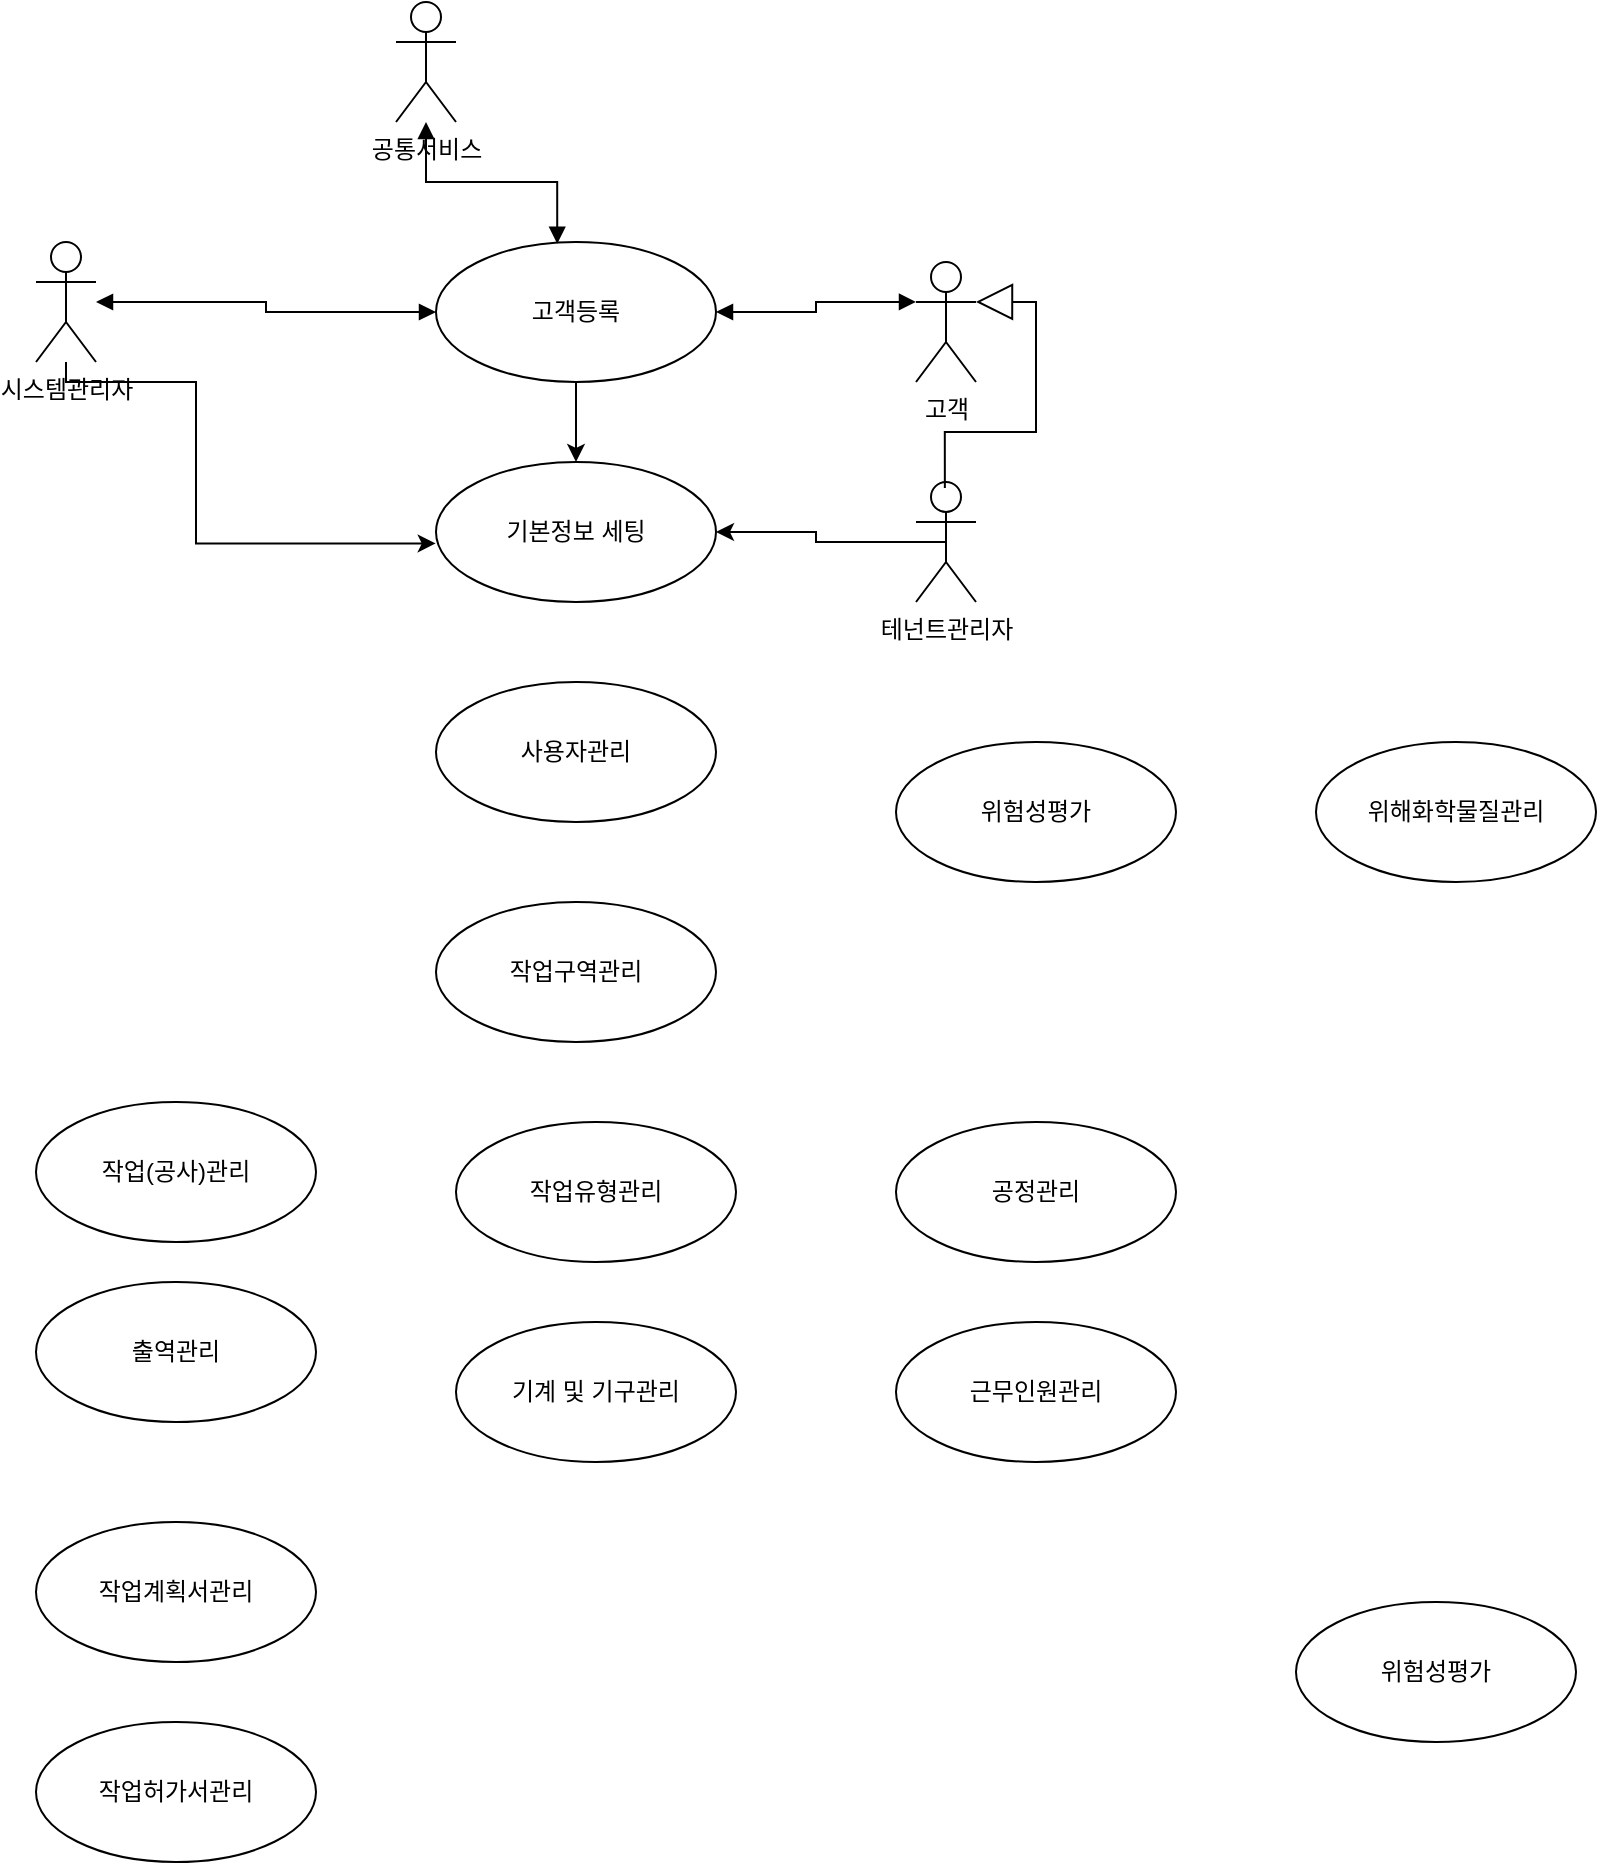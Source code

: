 <mxfile version="24.7.17">
  <diagram name="Page-1" id="0783ab3e-0a74-02c8-0abd-f7b4e66b4bec">
    <mxGraphModel dx="500" dy="652" grid="1" gridSize="10" guides="1" tooltips="1" connect="1" arrows="1" fold="1" page="0" pageScale="1" pageWidth="850" pageHeight="1100" background="none" math="0" shadow="0">
      <root>
        <mxCell id="0" />
        <mxCell id="1" parent="0" />
        <mxCell id="s2xhI_wcjBOfC_guacyl-30" style="edgeStyle=orthogonalEdgeStyle;rounded=0;orthogonalLoop=1;jettySize=auto;html=1;exitX=0.5;exitY=1;exitDx=0;exitDy=0;" edge="1" parent="1" source="s2xhI_wcjBOfC_guacyl-1" target="s2xhI_wcjBOfC_guacyl-3">
          <mxGeometry relative="1" as="geometry" />
        </mxCell>
        <mxCell id="s2xhI_wcjBOfC_guacyl-1" value="고객등록" style="ellipse;whiteSpace=wrap;html=1;" vertex="1" parent="1">
          <mxGeometry x="400" y="-10" width="140" height="70" as="geometry" />
        </mxCell>
        <mxCell id="s2xhI_wcjBOfC_guacyl-2" value="사용자관리" style="ellipse;whiteSpace=wrap;html=1;" vertex="1" parent="1">
          <mxGeometry x="400" y="210" width="140" height="70" as="geometry" />
        </mxCell>
        <mxCell id="s2xhI_wcjBOfC_guacyl-3" value="기본정보 세팅" style="ellipse;whiteSpace=wrap;html=1;" vertex="1" parent="1">
          <mxGeometry x="400" y="100" width="140" height="70" as="geometry" />
        </mxCell>
        <mxCell id="s2xhI_wcjBOfC_guacyl-4" value="작업구역관리" style="ellipse;whiteSpace=wrap;html=1;" vertex="1" parent="1">
          <mxGeometry x="400" y="320" width="140" height="70" as="geometry" />
        </mxCell>
        <mxCell id="s2xhI_wcjBOfC_guacyl-5" value="공정관리" style="ellipse;whiteSpace=wrap;html=1;" vertex="1" parent="1">
          <mxGeometry x="630" y="430" width="140" height="70" as="geometry" />
        </mxCell>
        <mxCell id="s2xhI_wcjBOfC_guacyl-6" value="작업유형관리" style="ellipse;whiteSpace=wrap;html=1;" vertex="1" parent="1">
          <mxGeometry x="410" y="430" width="140" height="70" as="geometry" />
        </mxCell>
        <mxCell id="s2xhI_wcjBOfC_guacyl-7" value="기계 및 기구관리" style="ellipse;whiteSpace=wrap;html=1;" vertex="1" parent="1">
          <mxGeometry x="410" y="530" width="140" height="70" as="geometry" />
        </mxCell>
        <mxCell id="s2xhI_wcjBOfC_guacyl-8" value="작업(공사)관리" style="ellipse;whiteSpace=wrap;html=1;" vertex="1" parent="1">
          <mxGeometry x="200" y="420" width="140" height="70" as="geometry" />
        </mxCell>
        <mxCell id="s2xhI_wcjBOfC_guacyl-9" value="작업계획서관리" style="ellipse;whiteSpace=wrap;html=1;" vertex="1" parent="1">
          <mxGeometry x="200" y="630" width="140" height="70" as="geometry" />
        </mxCell>
        <mxCell id="s2xhI_wcjBOfC_guacyl-10" value="작업허가서관리" style="ellipse;whiteSpace=wrap;html=1;" vertex="1" parent="1">
          <mxGeometry x="200" y="730" width="140" height="70" as="geometry" />
        </mxCell>
        <mxCell id="s2xhI_wcjBOfC_guacyl-11" value="출역관리" style="ellipse;whiteSpace=wrap;html=1;" vertex="1" parent="1">
          <mxGeometry x="200" y="510" width="140" height="70" as="geometry" />
        </mxCell>
        <mxCell id="s2xhI_wcjBOfC_guacyl-12" value="근무인원관리" style="ellipse;whiteSpace=wrap;html=1;" vertex="1" parent="1">
          <mxGeometry x="630" y="530" width="140" height="70" as="geometry" />
        </mxCell>
        <mxCell id="s2xhI_wcjBOfC_guacyl-13" value="위험성평가" style="ellipse;whiteSpace=wrap;html=1;" vertex="1" parent="1">
          <mxGeometry x="630" y="240" width="140" height="70" as="geometry" />
        </mxCell>
        <mxCell id="s2xhI_wcjBOfC_guacyl-14" value="위해화학물질관리" style="ellipse;whiteSpace=wrap;html=1;" vertex="1" parent="1">
          <mxGeometry x="840" y="240" width="140" height="70" as="geometry" />
        </mxCell>
        <mxCell id="s2xhI_wcjBOfC_guacyl-15" value="위험성평가" style="ellipse;whiteSpace=wrap;html=1;" vertex="1" parent="1">
          <mxGeometry x="830" y="670" width="140" height="70" as="geometry" />
        </mxCell>
        <mxCell id="s2xhI_wcjBOfC_guacyl-16" value="시스템관리자" style="shape=umlActor;verticalLabelPosition=bottom;verticalAlign=top;html=1;" vertex="1" parent="1">
          <mxGeometry x="200" y="-10" width="30" height="60" as="geometry" />
        </mxCell>
        <mxCell id="s2xhI_wcjBOfC_guacyl-17" value="고객" style="shape=umlActor;verticalLabelPosition=bottom;verticalAlign=top;html=1;" vertex="1" parent="1">
          <mxGeometry x="640" width="30" height="60" as="geometry" />
        </mxCell>
        <mxCell id="s2xhI_wcjBOfC_guacyl-18" value="공통서비스" style="shape=umlActor;verticalLabelPosition=bottom;verticalAlign=top;html=1;" vertex="1" parent="1">
          <mxGeometry x="380" y="-130" width="30" height="60" as="geometry" />
        </mxCell>
        <mxCell id="s2xhI_wcjBOfC_guacyl-21" value="" style="endArrow=block;startArrow=block;endFill=1;startFill=1;html=1;rounded=0;entryX=0.433;entryY=0.013;entryDx=0;entryDy=0;entryPerimeter=0;edgeStyle=orthogonalEdgeStyle;" edge="1" parent="1" source="s2xhI_wcjBOfC_guacyl-18" target="s2xhI_wcjBOfC_guacyl-1">
          <mxGeometry width="160" relative="1" as="geometry">
            <mxPoint x="280" y="50" as="sourcePoint" />
            <mxPoint x="440" y="50" as="targetPoint" />
          </mxGeometry>
        </mxCell>
        <mxCell id="s2xhI_wcjBOfC_guacyl-22" value="" style="endArrow=block;startArrow=block;endFill=1;startFill=1;html=1;rounded=0;edgeStyle=orthogonalEdgeStyle;exitX=0;exitY=0.333;exitDx=0;exitDy=0;exitPerimeter=0;" edge="1" parent="1" source="s2xhI_wcjBOfC_guacyl-17" target="s2xhI_wcjBOfC_guacyl-1">
          <mxGeometry width="160" relative="1" as="geometry">
            <mxPoint x="405" y="-60" as="sourcePoint" />
            <mxPoint x="471" y="1" as="targetPoint" />
          </mxGeometry>
        </mxCell>
        <mxCell id="s2xhI_wcjBOfC_guacyl-23" value="" style="endArrow=block;startArrow=block;endFill=1;startFill=1;html=1;rounded=0;edgeStyle=orthogonalEdgeStyle;" edge="1" parent="1" source="s2xhI_wcjBOfC_guacyl-1" target="s2xhI_wcjBOfC_guacyl-16">
          <mxGeometry width="160" relative="1" as="geometry">
            <mxPoint x="630" y="-10" as="sourcePoint" />
            <mxPoint x="550" y="35" as="targetPoint" />
          </mxGeometry>
        </mxCell>
        <mxCell id="s2xhI_wcjBOfC_guacyl-31" style="edgeStyle=orthogonalEdgeStyle;rounded=0;orthogonalLoop=1;jettySize=auto;html=1;exitX=0.5;exitY=0.5;exitDx=0;exitDy=0;exitPerimeter=0;entryX=1;entryY=0.5;entryDx=0;entryDy=0;" edge="1" parent="1" source="s2xhI_wcjBOfC_guacyl-24" target="s2xhI_wcjBOfC_guacyl-3">
          <mxGeometry relative="1" as="geometry" />
        </mxCell>
        <mxCell id="s2xhI_wcjBOfC_guacyl-24" value="테넌트관리자" style="shape=umlActor;verticalLabelPosition=bottom;verticalAlign=top;html=1;" vertex="1" parent="1">
          <mxGeometry x="640" y="110" width="30" height="60" as="geometry" />
        </mxCell>
        <mxCell id="s2xhI_wcjBOfC_guacyl-29" value="" style="endArrow=block;endSize=16;endFill=0;html=1;rounded=0;exitX=0.481;exitY=0.05;exitDx=0;exitDy=0;exitPerimeter=0;edgeStyle=orthogonalEdgeStyle;entryX=1;entryY=0.333;entryDx=0;entryDy=0;entryPerimeter=0;" edge="1" parent="1" source="s2xhI_wcjBOfC_guacyl-24" target="s2xhI_wcjBOfC_guacyl-17">
          <mxGeometry width="160" relative="1" as="geometry">
            <mxPoint x="570" y="100" as="sourcePoint" />
            <mxPoint x="670" y="60" as="targetPoint" />
            <Array as="points">
              <mxPoint x="654" y="85" />
              <mxPoint x="700" y="85" />
              <mxPoint x="700" y="20" />
            </Array>
          </mxGeometry>
        </mxCell>
        <mxCell id="s2xhI_wcjBOfC_guacyl-32" style="edgeStyle=orthogonalEdgeStyle;rounded=0;orthogonalLoop=1;jettySize=auto;html=1;entryX=-0.001;entryY=0.582;entryDx=0;entryDy=0;entryPerimeter=0;" edge="1" parent="1" source="s2xhI_wcjBOfC_guacyl-16" target="s2xhI_wcjBOfC_guacyl-3">
          <mxGeometry relative="1" as="geometry">
            <Array as="points">
              <mxPoint x="215" y="60" />
              <mxPoint x="280" y="60" />
              <mxPoint x="280" y="141" />
            </Array>
          </mxGeometry>
        </mxCell>
      </root>
    </mxGraphModel>
  </diagram>
</mxfile>

